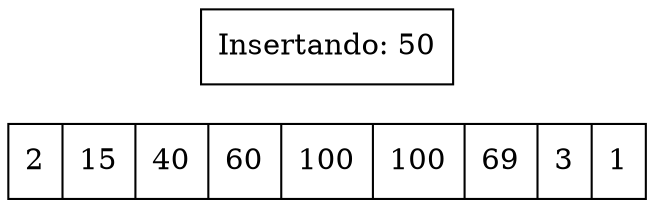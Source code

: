 digraph G{ node [shape = record ];
 rankdir=LR;X[label="{ 2|15|40|60|100|100|69|3|1}" pos = "10,1!" ]puntDer[label="Insertando: 50" pos = "9,2!"] 
}

